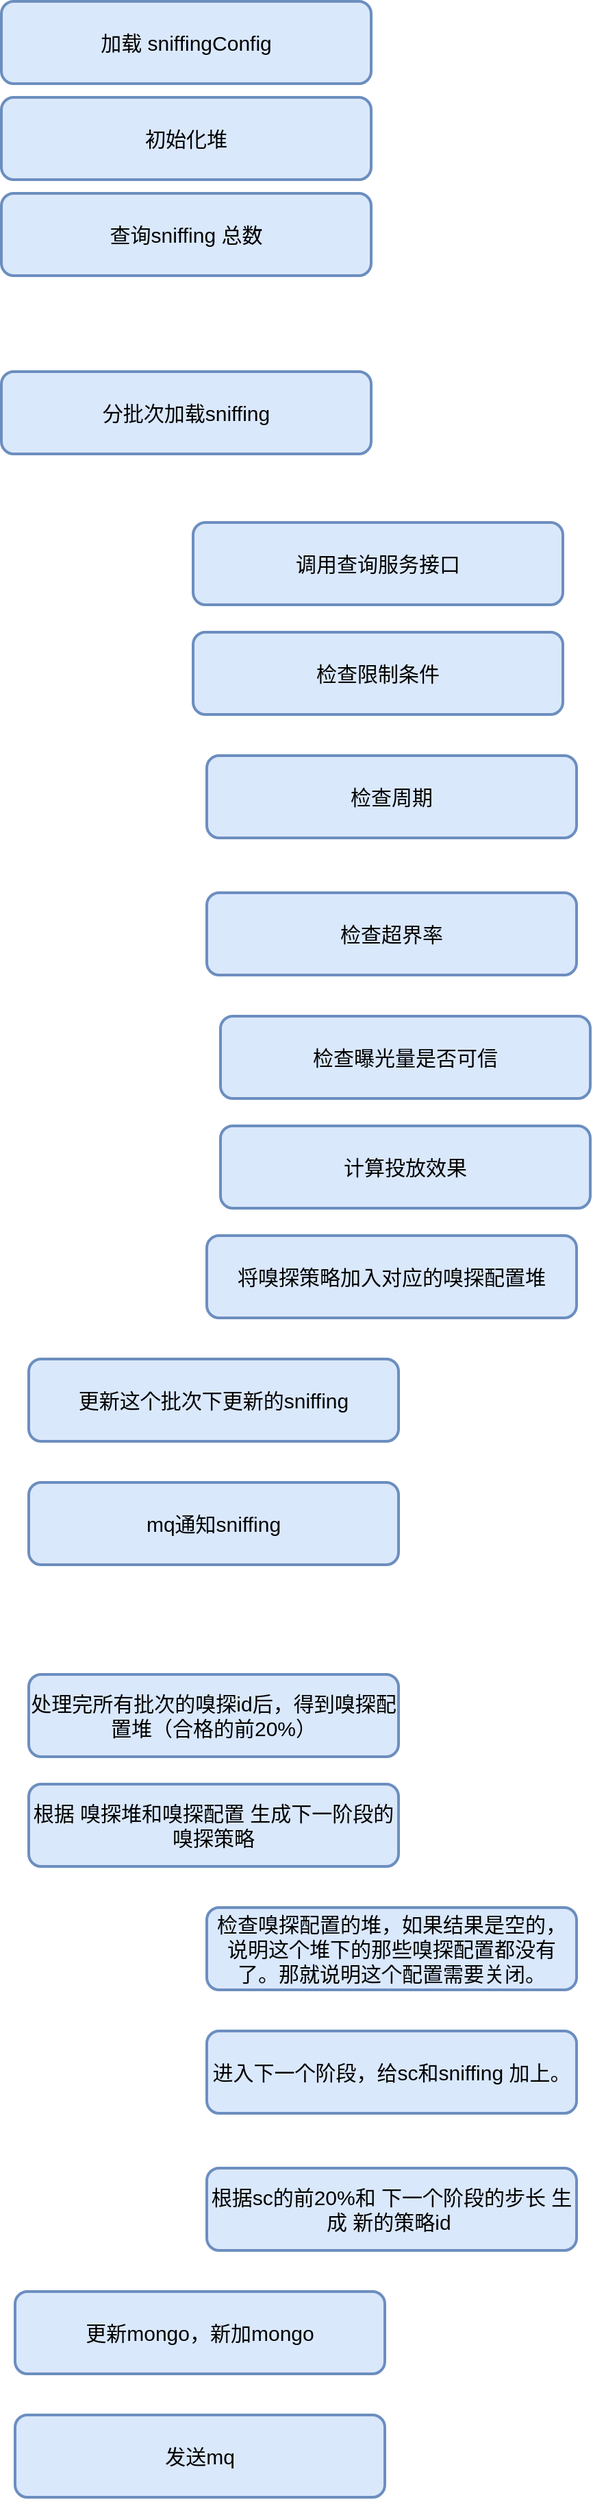 <mxfile version="21.7.2" type="github">
  <diagram name="第 1 页" id="e2N0RXFgBAuNs4h5yDtX">
    <mxGraphModel dx="1434" dy="767" grid="1" gridSize="10" guides="1" tooltips="1" connect="1" arrows="1" fold="1" page="1" pageScale="1" pageWidth="827" pageHeight="1169" math="0" shadow="0">
      <root>
        <mxCell id="0" />
        <mxCell id="1" parent="0" />
        <mxCell id="F568Bq8hYjnAvC6UgeZ7-1" value="分批次加载sniffing" style="rounded=1;whiteSpace=wrap;html=1;strokeWidth=2;fillWeight=4;hachureGap=8;hachureAngle=45;fillColor=#dae8fc;strokeColor=#6c8ebf;fontSize=15;" parent="1" vertex="1">
          <mxGeometry x="170" y="430" width="270" height="60" as="geometry" />
        </mxCell>
        <mxCell id="F568Bq8hYjnAvC6UgeZ7-2" value="初始化堆" style="rounded=1;whiteSpace=wrap;html=1;strokeWidth=2;fillWeight=4;hachureGap=8;hachureAngle=45;fillColor=#dae8fc;strokeColor=#6c8ebf;fontSize=15;" parent="1" vertex="1">
          <mxGeometry x="170" y="230" width="270" height="60" as="geometry" />
        </mxCell>
        <mxCell id="F568Bq8hYjnAvC6UgeZ7-3" value="调用查询服务接口" style="rounded=1;whiteSpace=wrap;html=1;strokeWidth=2;fillWeight=4;hachureGap=8;hachureAngle=45;fillColor=#dae8fc;strokeColor=#6c8ebf;fontSize=15;" parent="1" vertex="1">
          <mxGeometry x="310" y="540" width="270" height="60" as="geometry" />
        </mxCell>
        <mxCell id="F568Bq8hYjnAvC6UgeZ7-4" value="加载 sniffingConfig" style="rounded=1;whiteSpace=wrap;html=1;strokeWidth=2;fillWeight=4;hachureGap=8;hachureAngle=45;fillColor=#dae8fc;strokeColor=#6c8ebf;fontSize=15;" parent="1" vertex="1">
          <mxGeometry x="170" y="160" width="270" height="60" as="geometry" />
        </mxCell>
        <mxCell id="F568Bq8hYjnAvC6UgeZ7-5" value="查询sniffing 总数" style="rounded=1;whiteSpace=wrap;html=1;strokeWidth=2;fillWeight=4;hachureGap=8;hachureAngle=45;fillColor=#dae8fc;strokeColor=#6c8ebf;fontSize=15;" parent="1" vertex="1">
          <mxGeometry x="170" y="300" width="270" height="60" as="geometry" />
        </mxCell>
        <mxCell id="F568Bq8hYjnAvC6UgeZ7-6" value="检查限制条件" style="rounded=1;whiteSpace=wrap;html=1;strokeWidth=2;fillWeight=4;hachureGap=8;hachureAngle=45;fillColor=#dae8fc;strokeColor=#6c8ebf;fontSize=15;" parent="1" vertex="1">
          <mxGeometry x="310" y="620" width="270" height="60" as="geometry" />
        </mxCell>
        <mxCell id="F568Bq8hYjnAvC6UgeZ7-7" value="检查周期" style="rounded=1;whiteSpace=wrap;html=1;strokeWidth=2;fillWeight=4;hachureGap=8;hachureAngle=45;fillColor=#dae8fc;strokeColor=#6c8ebf;fontSize=15;" parent="1" vertex="1">
          <mxGeometry x="320" y="710" width="270" height="60" as="geometry" />
        </mxCell>
        <mxCell id="F568Bq8hYjnAvC6UgeZ7-8" value="检查超界率" style="rounded=1;whiteSpace=wrap;html=1;strokeWidth=2;fillWeight=4;hachureGap=8;hachureAngle=45;fillColor=#dae8fc;strokeColor=#6c8ebf;fontSize=15;" parent="1" vertex="1">
          <mxGeometry x="320" y="810" width="270" height="60" as="geometry" />
        </mxCell>
        <mxCell id="F568Bq8hYjnAvC6UgeZ7-9" value="检查曝光量是否可信" style="rounded=1;whiteSpace=wrap;html=1;strokeWidth=2;fillWeight=4;hachureGap=8;hachureAngle=45;fillColor=#dae8fc;strokeColor=#6c8ebf;fontSize=15;" parent="1" vertex="1">
          <mxGeometry x="330" y="900" width="270" height="60" as="geometry" />
        </mxCell>
        <mxCell id="F568Bq8hYjnAvC6UgeZ7-10" value="计算投放效果" style="rounded=1;whiteSpace=wrap;html=1;strokeWidth=2;fillWeight=4;hachureGap=8;hachureAngle=45;fillColor=#dae8fc;strokeColor=#6c8ebf;fontSize=15;" parent="1" vertex="1">
          <mxGeometry x="330" y="980" width="270" height="60" as="geometry" />
        </mxCell>
        <mxCell id="F568Bq8hYjnAvC6UgeZ7-11" value="将嗅探策略加入对应的嗅探配置堆" style="rounded=1;whiteSpace=wrap;html=1;strokeWidth=2;fillWeight=4;hachureGap=8;hachureAngle=45;fillColor=#dae8fc;strokeColor=#6c8ebf;fontSize=15;" parent="1" vertex="1">
          <mxGeometry x="320" y="1060" width="270" height="60" as="geometry" />
        </mxCell>
        <mxCell id="F568Bq8hYjnAvC6UgeZ7-12" value="更新这个批次下更新的sniffing" style="rounded=1;whiteSpace=wrap;html=1;strokeWidth=2;fillWeight=4;hachureGap=8;hachureAngle=45;fillColor=#dae8fc;strokeColor=#6c8ebf;fontSize=15;" parent="1" vertex="1">
          <mxGeometry x="190" y="1150" width="270" height="60" as="geometry" />
        </mxCell>
        <mxCell id="F568Bq8hYjnAvC6UgeZ7-13" value="mq通知sniffing" style="rounded=1;whiteSpace=wrap;html=1;strokeWidth=2;fillWeight=4;hachureGap=8;hachureAngle=45;fillColor=#dae8fc;strokeColor=#6c8ebf;fontSize=15;" parent="1" vertex="1">
          <mxGeometry x="190" y="1240" width="270" height="60" as="geometry" />
        </mxCell>
        <mxCell id="F568Bq8hYjnAvC6UgeZ7-14" value="处理完所有批次的嗅探id后，得到嗅探配置堆（合格的前20%）" style="rounded=1;whiteSpace=wrap;html=1;strokeWidth=2;fillWeight=4;hachureGap=8;hachureAngle=45;fillColor=#dae8fc;strokeColor=#6c8ebf;fontSize=15;" parent="1" vertex="1">
          <mxGeometry x="190" y="1380" width="270" height="60" as="geometry" />
        </mxCell>
        <mxCell id="F568Bq8hYjnAvC6UgeZ7-16" value="根据 嗅探堆和嗅探配置 生成下一阶段的 嗅探策略" style="rounded=1;whiteSpace=wrap;html=1;strokeWidth=2;fillWeight=4;hachureGap=8;hachureAngle=45;fillColor=#dae8fc;strokeColor=#6c8ebf;fontSize=15;" parent="1" vertex="1">
          <mxGeometry x="190" y="1460" width="270" height="60" as="geometry" />
        </mxCell>
        <mxCell id="F568Bq8hYjnAvC6UgeZ7-17" value="检查嗅探配置的堆，如果结果是空的，说明这个堆下的那些嗅探配置都没有了。那就说明这个配置需要关闭。" style="rounded=1;whiteSpace=wrap;html=1;strokeWidth=2;fillWeight=4;hachureGap=8;hachureAngle=45;fillColor=#dae8fc;strokeColor=#6c8ebf;fontSize=15;" parent="1" vertex="1">
          <mxGeometry x="320" y="1550" width="270" height="60" as="geometry" />
        </mxCell>
        <mxCell id="F568Bq8hYjnAvC6UgeZ7-18" value="进入下一个阶段，给sc和sniffing 加上。" style="rounded=1;whiteSpace=wrap;html=1;strokeWidth=2;fillWeight=4;hachureGap=8;hachureAngle=45;fillColor=#dae8fc;strokeColor=#6c8ebf;fontSize=15;" parent="1" vertex="1">
          <mxGeometry x="320" y="1640" width="270" height="60" as="geometry" />
        </mxCell>
        <mxCell id="F568Bq8hYjnAvC6UgeZ7-19" value="根据sc的前20%和 下一个阶段的步长 生成 新的策略id&amp;nbsp;" style="rounded=1;whiteSpace=wrap;html=1;strokeWidth=2;fillWeight=4;hachureGap=8;hachureAngle=45;fillColor=#dae8fc;strokeColor=#6c8ebf;fontSize=15;" parent="1" vertex="1">
          <mxGeometry x="320" y="1740" width="270" height="60" as="geometry" />
        </mxCell>
        <mxCell id="F568Bq8hYjnAvC6UgeZ7-20" value="更新mongo，新加mongo" style="rounded=1;whiteSpace=wrap;html=1;strokeWidth=2;fillWeight=4;hachureGap=8;hachureAngle=45;fillColor=#dae8fc;strokeColor=#6c8ebf;fontSize=15;" parent="1" vertex="1">
          <mxGeometry x="180" y="1830" width="270" height="60" as="geometry" />
        </mxCell>
        <mxCell id="F568Bq8hYjnAvC6UgeZ7-21" value="发送mq" style="rounded=1;whiteSpace=wrap;html=1;strokeWidth=2;fillWeight=4;hachureGap=8;hachureAngle=45;fillColor=#dae8fc;strokeColor=#6c8ebf;fontSize=15;" parent="1" vertex="1">
          <mxGeometry x="180" y="1920" width="270" height="60" as="geometry" />
        </mxCell>
      </root>
    </mxGraphModel>
  </diagram>
</mxfile>
